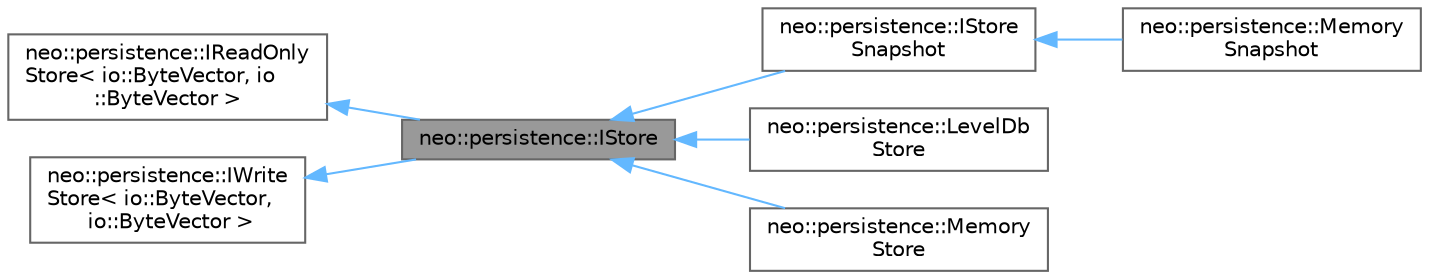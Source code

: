 digraph "neo::persistence::IStore"
{
 // LATEX_PDF_SIZE
  bgcolor="transparent";
  edge [fontname=Helvetica,fontsize=10,labelfontname=Helvetica,labelfontsize=10];
  node [fontname=Helvetica,fontsize=10,shape=box,height=0.2,width=0.4];
  rankdir="LR";
  Node1 [id="Node000001",label="neo::persistence::IStore",height=0.2,width=0.4,color="gray40", fillcolor="grey60", style="filled", fontcolor="black",tooltip="Interface for a key-value store."];
  Node2 -> Node1 [id="edge1_Node000001_Node000002",dir="back",color="steelblue1",style="solid",tooltip=" "];
  Node2 [id="Node000002",label="neo::persistence::IReadOnly\lStore\< io::ByteVector, io\l::ByteVector \>",height=0.2,width=0.4,color="gray40", fillcolor="white", style="filled",URL="$classneo_1_1persistence_1_1_i_read_only_store.html",tooltip=" "];
  Node3 -> Node1 [id="edge2_Node000001_Node000003",dir="back",color="steelblue1",style="solid",tooltip=" "];
  Node3 [id="Node000003",label="neo::persistence::IWrite\lStore\< io::ByteVector,\l io::ByteVector \>",height=0.2,width=0.4,color="gray40", fillcolor="white", style="filled",URL="$classneo_1_1persistence_1_1_i_write_store.html",tooltip=" "];
  Node1 -> Node4 [id="edge3_Node000001_Node000004",dir="back",color="steelblue1",style="solid",tooltip=" "];
  Node4 [id="Node000004",label="neo::persistence::IStore\lSnapshot",height=0.2,width=0.4,color="gray40", fillcolor="white", style="filled",URL="$classneo_1_1persistence_1_1_i_store_snapshot.html",tooltip="Interface for a snapshot of a key-value store."];
  Node4 -> Node5 [id="edge4_Node000004_Node000005",dir="back",color="steelblue1",style="solid",tooltip=" "];
  Node5 [id="Node000005",label="neo::persistence::Memory\lSnapshot",height=0.2,width=0.4,color="gray40", fillcolor="white", style="filled",URL="$classneo_1_1persistence_1_1_memory_snapshot.html",tooltip="A snapshot of a MemoryStore."];
  Node1 -> Node6 [id="edge5_Node000001_Node000006",dir="back",color="steelblue1",style="solid",tooltip=" "];
  Node6 [id="Node000006",label="neo::persistence::LevelDb\lStore",height=0.2,width=0.4,color="gray40", fillcolor="white", style="filled",URL="$classneo_1_1persistence_1_1_level_db_store.html",tooltip="LevelDB-based persistent storage implementation."];
  Node1 -> Node7 [id="edge6_Node000001_Node000007",dir="back",color="steelblue1",style="solid",tooltip=" "];
  Node7 [id="Node000007",label="neo::persistence::Memory\lStore",height=0.2,width=0.4,color="gray40", fillcolor="white", style="filled",URL="$classneo_1_1persistence_1_1_memory_store.html",tooltip="A memory-based implementation of IStore."];
}
